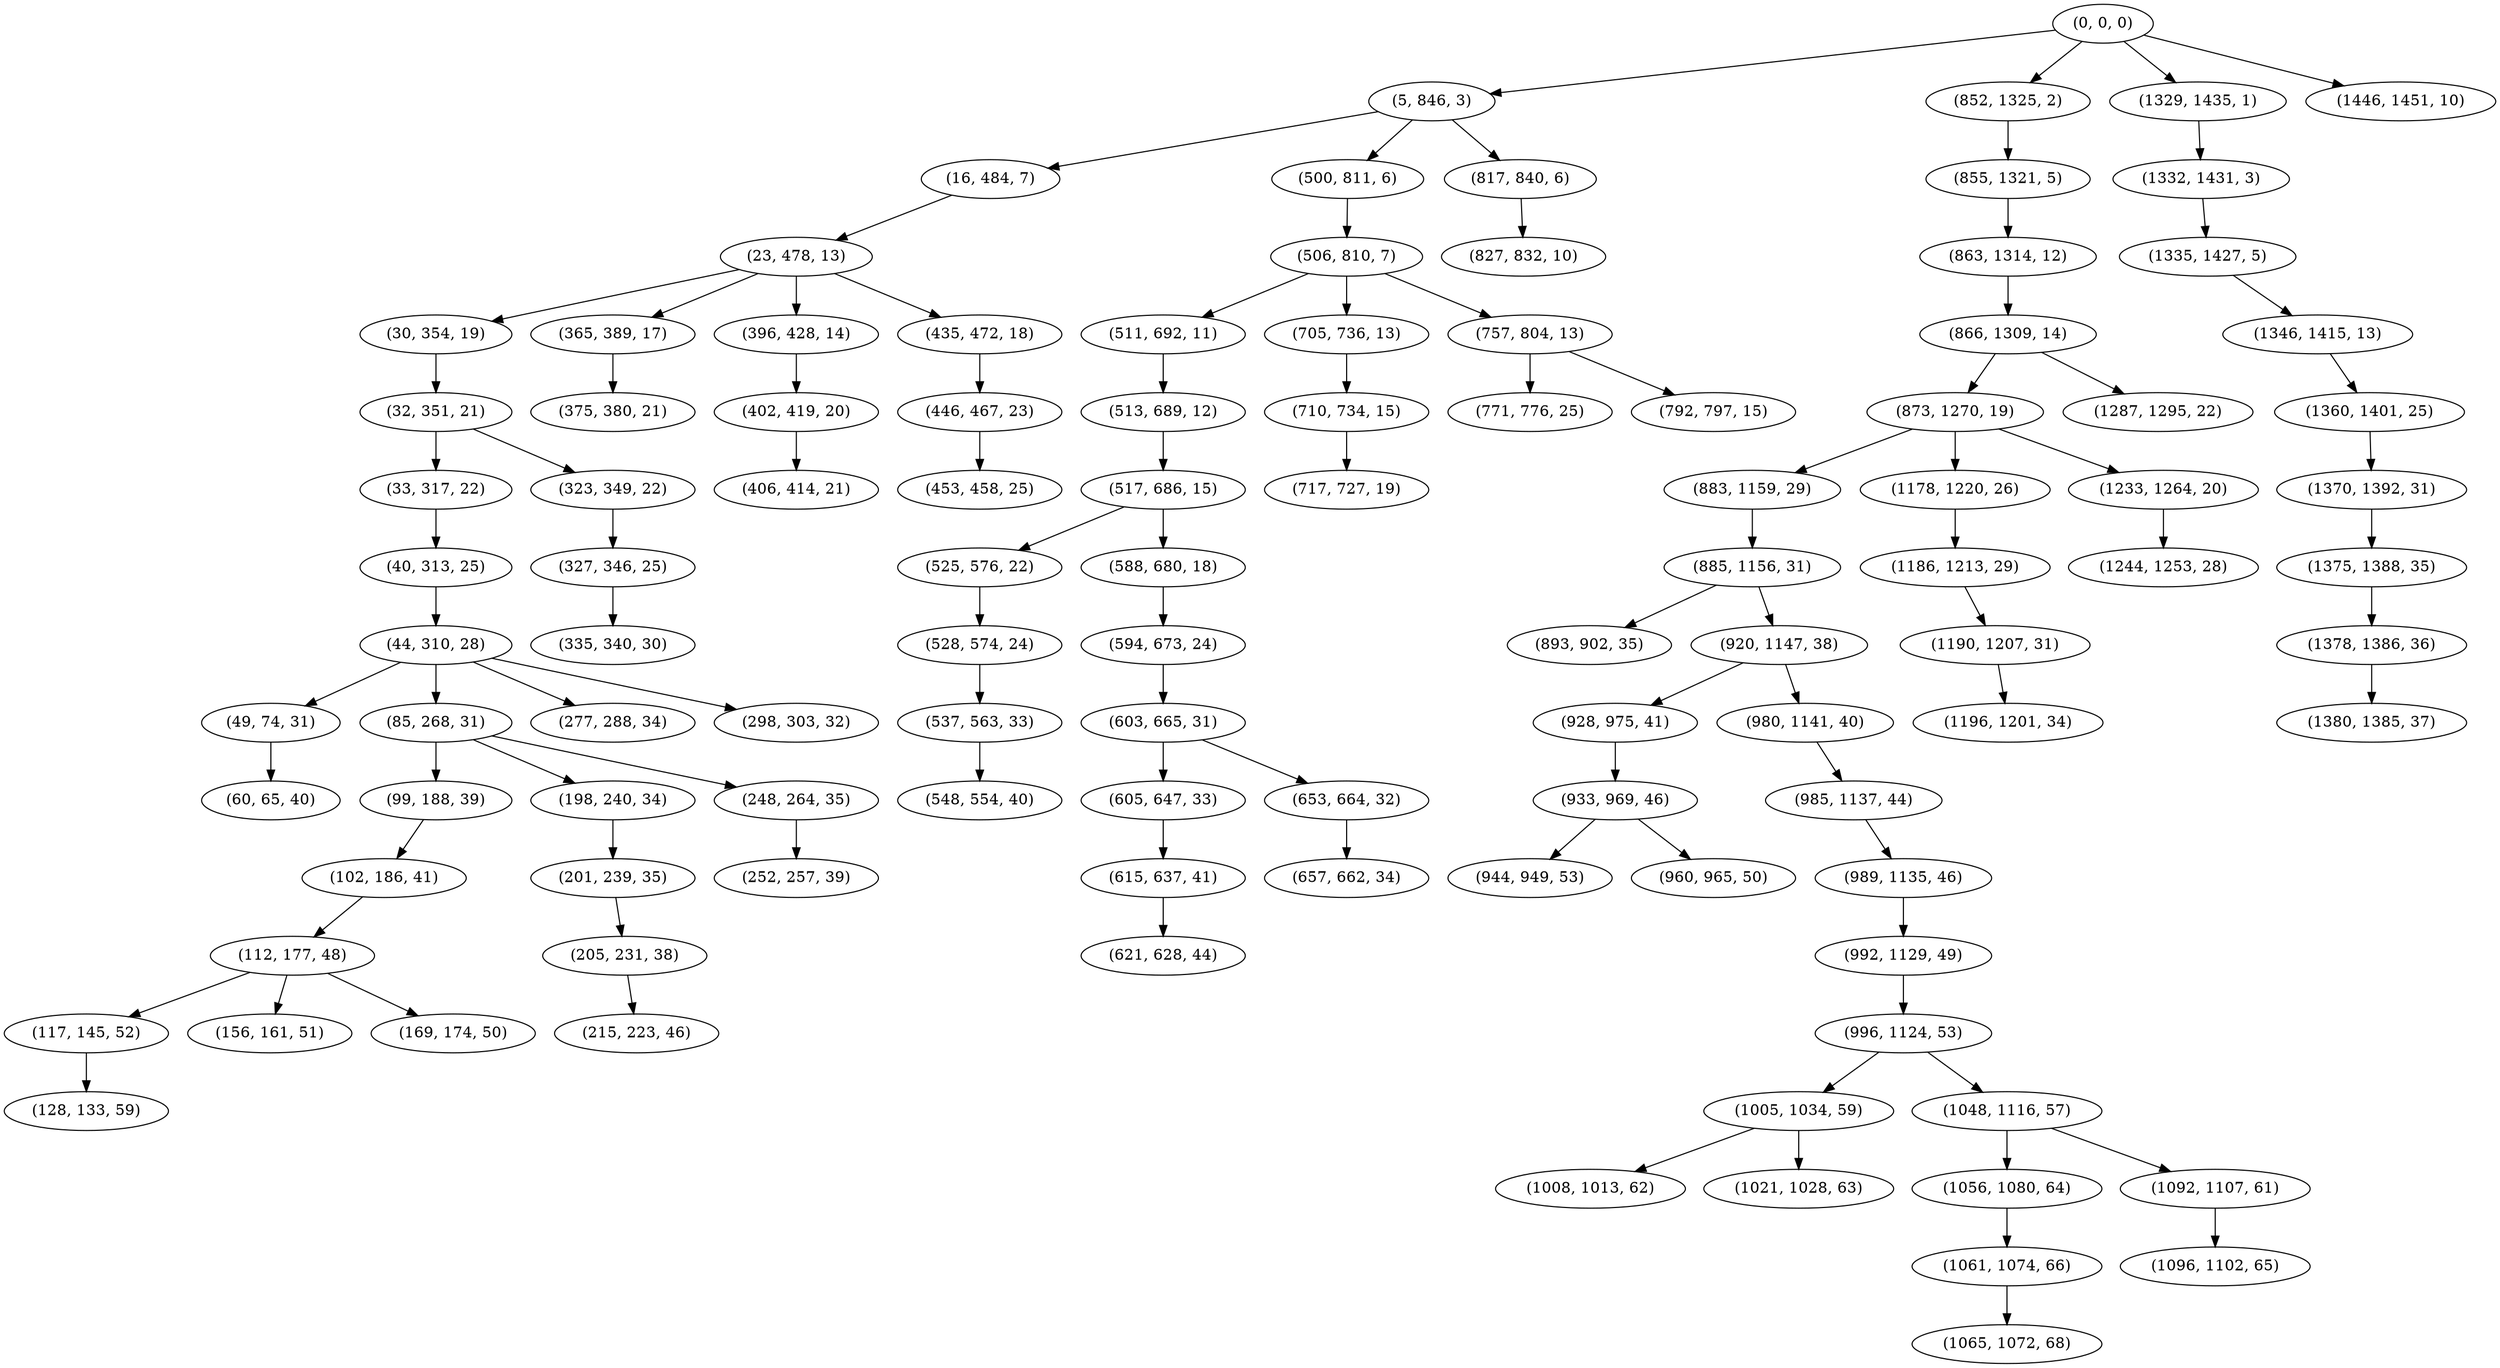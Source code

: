 digraph tree {
    "(0, 0, 0)";
    "(5, 846, 3)";
    "(16, 484, 7)";
    "(23, 478, 13)";
    "(30, 354, 19)";
    "(32, 351, 21)";
    "(33, 317, 22)";
    "(40, 313, 25)";
    "(44, 310, 28)";
    "(49, 74, 31)";
    "(60, 65, 40)";
    "(85, 268, 31)";
    "(99, 188, 39)";
    "(102, 186, 41)";
    "(112, 177, 48)";
    "(117, 145, 52)";
    "(128, 133, 59)";
    "(156, 161, 51)";
    "(169, 174, 50)";
    "(198, 240, 34)";
    "(201, 239, 35)";
    "(205, 231, 38)";
    "(215, 223, 46)";
    "(248, 264, 35)";
    "(252, 257, 39)";
    "(277, 288, 34)";
    "(298, 303, 32)";
    "(323, 349, 22)";
    "(327, 346, 25)";
    "(335, 340, 30)";
    "(365, 389, 17)";
    "(375, 380, 21)";
    "(396, 428, 14)";
    "(402, 419, 20)";
    "(406, 414, 21)";
    "(435, 472, 18)";
    "(446, 467, 23)";
    "(453, 458, 25)";
    "(500, 811, 6)";
    "(506, 810, 7)";
    "(511, 692, 11)";
    "(513, 689, 12)";
    "(517, 686, 15)";
    "(525, 576, 22)";
    "(528, 574, 24)";
    "(537, 563, 33)";
    "(548, 554, 40)";
    "(588, 680, 18)";
    "(594, 673, 24)";
    "(603, 665, 31)";
    "(605, 647, 33)";
    "(615, 637, 41)";
    "(621, 628, 44)";
    "(653, 664, 32)";
    "(657, 662, 34)";
    "(705, 736, 13)";
    "(710, 734, 15)";
    "(717, 727, 19)";
    "(757, 804, 13)";
    "(771, 776, 25)";
    "(792, 797, 15)";
    "(817, 840, 6)";
    "(827, 832, 10)";
    "(852, 1325, 2)";
    "(855, 1321, 5)";
    "(863, 1314, 12)";
    "(866, 1309, 14)";
    "(873, 1270, 19)";
    "(883, 1159, 29)";
    "(885, 1156, 31)";
    "(893, 902, 35)";
    "(920, 1147, 38)";
    "(928, 975, 41)";
    "(933, 969, 46)";
    "(944, 949, 53)";
    "(960, 965, 50)";
    "(980, 1141, 40)";
    "(985, 1137, 44)";
    "(989, 1135, 46)";
    "(992, 1129, 49)";
    "(996, 1124, 53)";
    "(1005, 1034, 59)";
    "(1008, 1013, 62)";
    "(1021, 1028, 63)";
    "(1048, 1116, 57)";
    "(1056, 1080, 64)";
    "(1061, 1074, 66)";
    "(1065, 1072, 68)";
    "(1092, 1107, 61)";
    "(1096, 1102, 65)";
    "(1178, 1220, 26)";
    "(1186, 1213, 29)";
    "(1190, 1207, 31)";
    "(1196, 1201, 34)";
    "(1233, 1264, 20)";
    "(1244, 1253, 28)";
    "(1287, 1295, 22)";
    "(1329, 1435, 1)";
    "(1332, 1431, 3)";
    "(1335, 1427, 5)";
    "(1346, 1415, 13)";
    "(1360, 1401, 25)";
    "(1370, 1392, 31)";
    "(1375, 1388, 35)";
    "(1378, 1386, 36)";
    "(1380, 1385, 37)";
    "(1446, 1451, 10)";
    "(0, 0, 0)" -> "(5, 846, 3)";
    "(0, 0, 0)" -> "(852, 1325, 2)";
    "(0, 0, 0)" -> "(1329, 1435, 1)";
    "(0, 0, 0)" -> "(1446, 1451, 10)";
    "(5, 846, 3)" -> "(16, 484, 7)";
    "(5, 846, 3)" -> "(500, 811, 6)";
    "(5, 846, 3)" -> "(817, 840, 6)";
    "(16, 484, 7)" -> "(23, 478, 13)";
    "(23, 478, 13)" -> "(30, 354, 19)";
    "(23, 478, 13)" -> "(365, 389, 17)";
    "(23, 478, 13)" -> "(396, 428, 14)";
    "(23, 478, 13)" -> "(435, 472, 18)";
    "(30, 354, 19)" -> "(32, 351, 21)";
    "(32, 351, 21)" -> "(33, 317, 22)";
    "(32, 351, 21)" -> "(323, 349, 22)";
    "(33, 317, 22)" -> "(40, 313, 25)";
    "(40, 313, 25)" -> "(44, 310, 28)";
    "(44, 310, 28)" -> "(49, 74, 31)";
    "(44, 310, 28)" -> "(85, 268, 31)";
    "(44, 310, 28)" -> "(277, 288, 34)";
    "(44, 310, 28)" -> "(298, 303, 32)";
    "(49, 74, 31)" -> "(60, 65, 40)";
    "(85, 268, 31)" -> "(99, 188, 39)";
    "(85, 268, 31)" -> "(198, 240, 34)";
    "(85, 268, 31)" -> "(248, 264, 35)";
    "(99, 188, 39)" -> "(102, 186, 41)";
    "(102, 186, 41)" -> "(112, 177, 48)";
    "(112, 177, 48)" -> "(117, 145, 52)";
    "(112, 177, 48)" -> "(156, 161, 51)";
    "(112, 177, 48)" -> "(169, 174, 50)";
    "(117, 145, 52)" -> "(128, 133, 59)";
    "(198, 240, 34)" -> "(201, 239, 35)";
    "(201, 239, 35)" -> "(205, 231, 38)";
    "(205, 231, 38)" -> "(215, 223, 46)";
    "(248, 264, 35)" -> "(252, 257, 39)";
    "(323, 349, 22)" -> "(327, 346, 25)";
    "(327, 346, 25)" -> "(335, 340, 30)";
    "(365, 389, 17)" -> "(375, 380, 21)";
    "(396, 428, 14)" -> "(402, 419, 20)";
    "(402, 419, 20)" -> "(406, 414, 21)";
    "(435, 472, 18)" -> "(446, 467, 23)";
    "(446, 467, 23)" -> "(453, 458, 25)";
    "(500, 811, 6)" -> "(506, 810, 7)";
    "(506, 810, 7)" -> "(511, 692, 11)";
    "(506, 810, 7)" -> "(705, 736, 13)";
    "(506, 810, 7)" -> "(757, 804, 13)";
    "(511, 692, 11)" -> "(513, 689, 12)";
    "(513, 689, 12)" -> "(517, 686, 15)";
    "(517, 686, 15)" -> "(525, 576, 22)";
    "(517, 686, 15)" -> "(588, 680, 18)";
    "(525, 576, 22)" -> "(528, 574, 24)";
    "(528, 574, 24)" -> "(537, 563, 33)";
    "(537, 563, 33)" -> "(548, 554, 40)";
    "(588, 680, 18)" -> "(594, 673, 24)";
    "(594, 673, 24)" -> "(603, 665, 31)";
    "(603, 665, 31)" -> "(605, 647, 33)";
    "(603, 665, 31)" -> "(653, 664, 32)";
    "(605, 647, 33)" -> "(615, 637, 41)";
    "(615, 637, 41)" -> "(621, 628, 44)";
    "(653, 664, 32)" -> "(657, 662, 34)";
    "(705, 736, 13)" -> "(710, 734, 15)";
    "(710, 734, 15)" -> "(717, 727, 19)";
    "(757, 804, 13)" -> "(771, 776, 25)";
    "(757, 804, 13)" -> "(792, 797, 15)";
    "(817, 840, 6)" -> "(827, 832, 10)";
    "(852, 1325, 2)" -> "(855, 1321, 5)";
    "(855, 1321, 5)" -> "(863, 1314, 12)";
    "(863, 1314, 12)" -> "(866, 1309, 14)";
    "(866, 1309, 14)" -> "(873, 1270, 19)";
    "(866, 1309, 14)" -> "(1287, 1295, 22)";
    "(873, 1270, 19)" -> "(883, 1159, 29)";
    "(873, 1270, 19)" -> "(1178, 1220, 26)";
    "(873, 1270, 19)" -> "(1233, 1264, 20)";
    "(883, 1159, 29)" -> "(885, 1156, 31)";
    "(885, 1156, 31)" -> "(893, 902, 35)";
    "(885, 1156, 31)" -> "(920, 1147, 38)";
    "(920, 1147, 38)" -> "(928, 975, 41)";
    "(920, 1147, 38)" -> "(980, 1141, 40)";
    "(928, 975, 41)" -> "(933, 969, 46)";
    "(933, 969, 46)" -> "(944, 949, 53)";
    "(933, 969, 46)" -> "(960, 965, 50)";
    "(980, 1141, 40)" -> "(985, 1137, 44)";
    "(985, 1137, 44)" -> "(989, 1135, 46)";
    "(989, 1135, 46)" -> "(992, 1129, 49)";
    "(992, 1129, 49)" -> "(996, 1124, 53)";
    "(996, 1124, 53)" -> "(1005, 1034, 59)";
    "(996, 1124, 53)" -> "(1048, 1116, 57)";
    "(1005, 1034, 59)" -> "(1008, 1013, 62)";
    "(1005, 1034, 59)" -> "(1021, 1028, 63)";
    "(1048, 1116, 57)" -> "(1056, 1080, 64)";
    "(1048, 1116, 57)" -> "(1092, 1107, 61)";
    "(1056, 1080, 64)" -> "(1061, 1074, 66)";
    "(1061, 1074, 66)" -> "(1065, 1072, 68)";
    "(1092, 1107, 61)" -> "(1096, 1102, 65)";
    "(1178, 1220, 26)" -> "(1186, 1213, 29)";
    "(1186, 1213, 29)" -> "(1190, 1207, 31)";
    "(1190, 1207, 31)" -> "(1196, 1201, 34)";
    "(1233, 1264, 20)" -> "(1244, 1253, 28)";
    "(1329, 1435, 1)" -> "(1332, 1431, 3)";
    "(1332, 1431, 3)" -> "(1335, 1427, 5)";
    "(1335, 1427, 5)" -> "(1346, 1415, 13)";
    "(1346, 1415, 13)" -> "(1360, 1401, 25)";
    "(1360, 1401, 25)" -> "(1370, 1392, 31)";
    "(1370, 1392, 31)" -> "(1375, 1388, 35)";
    "(1375, 1388, 35)" -> "(1378, 1386, 36)";
    "(1378, 1386, 36)" -> "(1380, 1385, 37)";
}
